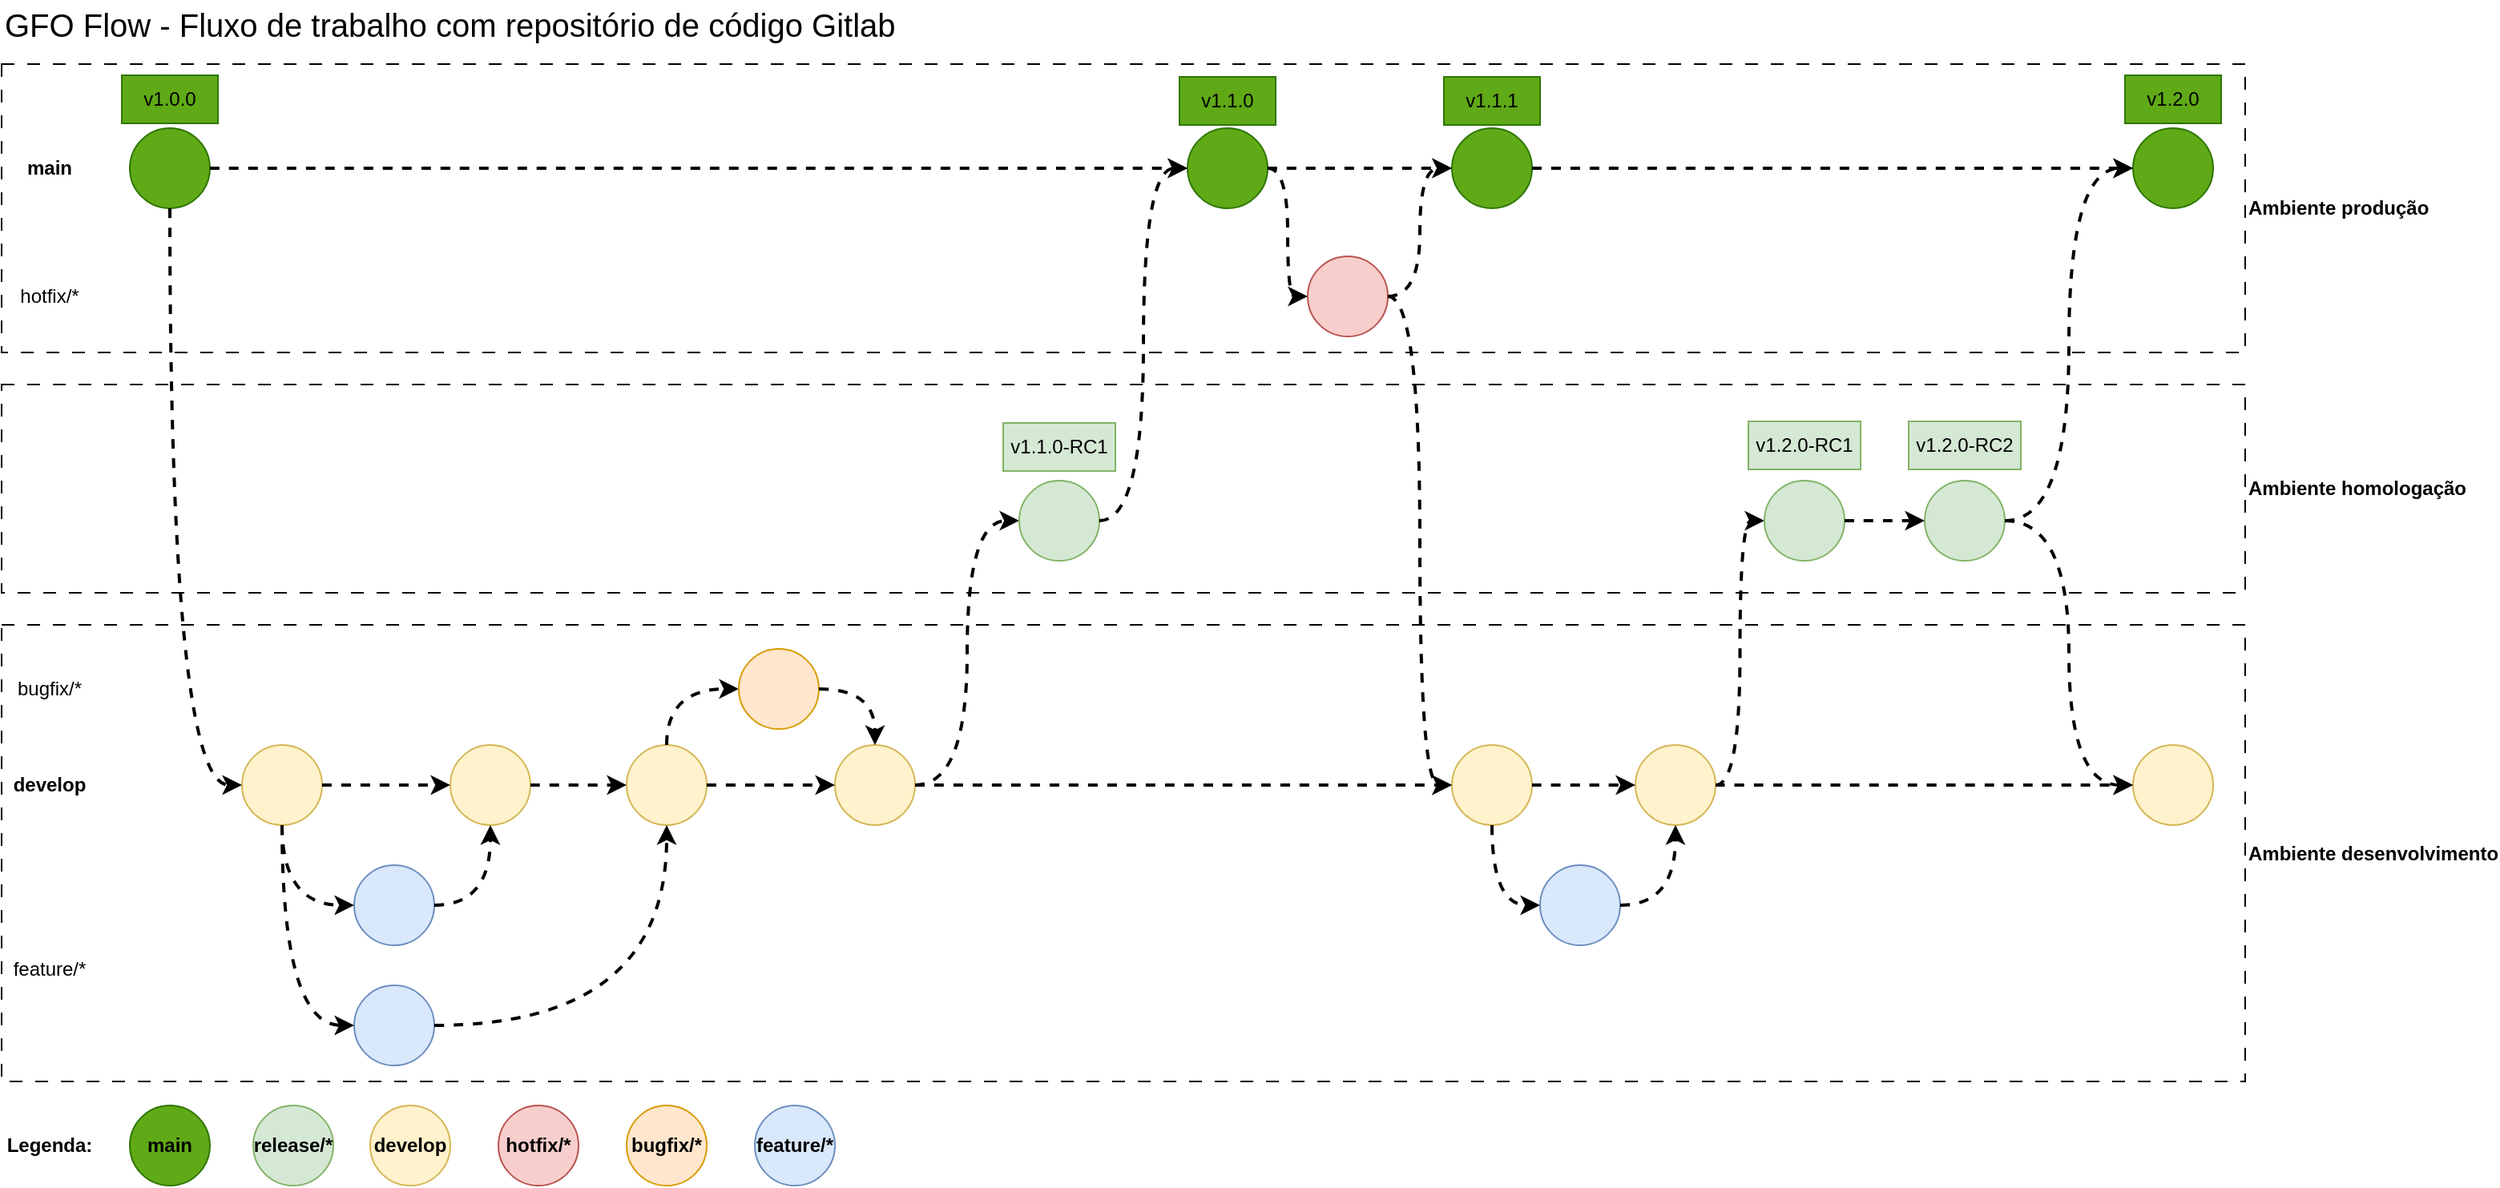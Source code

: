 <mxfile version="26.1.1">
  <diagram name="Página-1" id="yAAzpFQyS6-moK5LKDy-">
    <mxGraphModel dx="2074" dy="841" grid="1" gridSize="10" guides="1" tooltips="1" connect="1" arrows="1" fold="1" page="1" pageScale="1" pageWidth="1200" pageHeight="1600" math="0" shadow="0">
      <root>
        <mxCell id="0" />
        <mxCell id="1" parent="0" />
        <mxCell id="1HN_ALmHhBf3XGady2QY-1" value="&lt;b&gt;Ambiente homologação&lt;/b&gt;" style="rounded=0;whiteSpace=wrap;html=1;fillColor=none;dashed=1;dashPattern=8 8;labelPosition=right;verticalLabelPosition=middle;align=left;verticalAlign=middle;" vertex="1" parent="1">
          <mxGeometry x="20" y="350" width="1400" height="130" as="geometry" />
        </mxCell>
        <mxCell id="NYfBf1Peq1otCfuUK5g1-24" value="&lt;b&gt;Ambiente produção&lt;/b&gt;" style="rounded=0;whiteSpace=wrap;html=1;fillColor=none;dashed=1;dashPattern=8 8;labelPosition=right;verticalLabelPosition=middle;align=left;verticalAlign=middle;" parent="1" vertex="1">
          <mxGeometry x="20" y="150" width="1400" height="180" as="geometry" />
        </mxCell>
        <mxCell id="NYfBf1Peq1otCfuUK5g1-10" value="&lt;b&gt;Ambiente desenvolvimento&lt;/b&gt;" style="rounded=0;whiteSpace=wrap;html=1;fillColor=none;dashed=1;dashPattern=8 8;labelPosition=right;verticalLabelPosition=middle;align=left;verticalAlign=middle;" parent="1" vertex="1">
          <mxGeometry x="20" y="500" width="1400" height="285" as="geometry" />
        </mxCell>
        <mxCell id="NYfBf1Peq1otCfuUK5g1-1" value="" style="ellipse;whiteSpace=wrap;html=1;aspect=fixed;fillColor=#60a917;strokeColor=#2D7600;fontColor=#ffffff;" parent="1" vertex="1">
          <mxGeometry x="100" y="190" width="50" height="50" as="geometry" />
        </mxCell>
        <mxCell id="NYfBf1Peq1otCfuUK5g1-4" value="" style="ellipse;whiteSpace=wrap;html=1;aspect=fixed;fillColor=#fff2cc;strokeColor=#d6b656;" parent="1" vertex="1">
          <mxGeometry x="170" y="575" width="50" height="50" as="geometry" />
        </mxCell>
        <mxCell id="NYfBf1Peq1otCfuUK5g1-5" value="&lt;b&gt;main&lt;/b&gt;" style="text;html=1;align=center;verticalAlign=middle;whiteSpace=wrap;rounded=0;" parent="1" vertex="1">
          <mxGeometry x="20" y="200" width="60" height="30" as="geometry" />
        </mxCell>
        <mxCell id="NYfBf1Peq1otCfuUK5g1-6" value="&lt;b&gt;develop&lt;/b&gt;" style="text;html=1;align=center;verticalAlign=middle;whiteSpace=wrap;rounded=0;" parent="1" vertex="1">
          <mxGeometry x="20" y="585" width="60" height="30" as="geometry" />
        </mxCell>
        <mxCell id="NYfBf1Peq1otCfuUK5g1-9" value="" style="endArrow=classic;html=1;rounded=0;exitX=0.5;exitY=1;exitDx=0;exitDy=0;edgeStyle=orthogonalEdgeStyle;curved=1;strokeWidth=2;dashed=1;entryX=0;entryY=0.5;entryDx=0;entryDy=0;" parent="1" source="NYfBf1Peq1otCfuUK5g1-1" target="NYfBf1Peq1otCfuUK5g1-4" edge="1">
          <mxGeometry width="50" height="50" relative="1" as="geometry">
            <mxPoint x="130" y="320" as="sourcePoint" />
            <mxPoint x="220" y="320" as="targetPoint" />
          </mxGeometry>
        </mxCell>
        <mxCell id="NYfBf1Peq1otCfuUK5g1-11" value="" style="ellipse;whiteSpace=wrap;html=1;aspect=fixed;fillColor=#dae8fc;strokeColor=#6c8ebf;" parent="1" vertex="1">
          <mxGeometry x="240" y="650" width="50" height="50" as="geometry" />
        </mxCell>
        <mxCell id="NYfBf1Peq1otCfuUK5g1-12" value="feature/*" style="text;html=1;align=center;verticalAlign=middle;whiteSpace=wrap;rounded=0;" parent="1" vertex="1">
          <mxGeometry x="20" y="700" width="60" height="30" as="geometry" />
        </mxCell>
        <mxCell id="NYfBf1Peq1otCfuUK5g1-13" value="" style="endArrow=classic;html=1;rounded=0;exitX=0.5;exitY=1;exitDx=0;exitDy=0;edgeStyle=orthogonalEdgeStyle;curved=1;strokeWidth=2;dashed=1;entryX=0;entryY=0.5;entryDx=0;entryDy=0;" parent="1" source="NYfBf1Peq1otCfuUK5g1-4" target="NYfBf1Peq1otCfuUK5g1-11" edge="1">
          <mxGeometry width="50" height="50" relative="1" as="geometry">
            <mxPoint x="340" y="647.21" as="sourcePoint" />
            <mxPoint x="430" y="647.21" as="targetPoint" />
          </mxGeometry>
        </mxCell>
        <mxCell id="NYfBf1Peq1otCfuUK5g1-14" value="" style="ellipse;whiteSpace=wrap;html=1;aspect=fixed;fillColor=#dae8fc;strokeColor=#6c8ebf;" parent="1" vertex="1">
          <mxGeometry x="240" y="725" width="50" height="50" as="geometry" />
        </mxCell>
        <mxCell id="NYfBf1Peq1otCfuUK5g1-15" value="" style="endArrow=classic;html=1;rounded=0;exitX=0.5;exitY=1;exitDx=0;exitDy=0;edgeStyle=orthogonalEdgeStyle;curved=1;strokeWidth=2;dashed=1;entryX=0;entryY=0.5;entryDx=0;entryDy=0;" parent="1" source="NYfBf1Peq1otCfuUK5g1-4" target="NYfBf1Peq1otCfuUK5g1-14" edge="1">
          <mxGeometry width="50" height="50" relative="1" as="geometry">
            <mxPoint x="140" y="845" as="sourcePoint" />
            <mxPoint x="230" y="845" as="targetPoint" />
          </mxGeometry>
        </mxCell>
        <mxCell id="NYfBf1Peq1otCfuUK5g1-16" value="" style="ellipse;whiteSpace=wrap;html=1;aspect=fixed;fillColor=#fff2cc;strokeColor=#d6b656;" parent="1" vertex="1">
          <mxGeometry x="300" y="575" width="50" height="50" as="geometry" />
        </mxCell>
        <mxCell id="NYfBf1Peq1otCfuUK5g1-17" value="" style="endArrow=classic;html=1;rounded=0;exitX=1;exitY=0.5;exitDx=0;exitDy=0;edgeStyle=orthogonalEdgeStyle;curved=1;strokeWidth=2;dashed=1;entryX=0;entryY=0.5;entryDx=0;entryDy=0;" parent="1" source="NYfBf1Peq1otCfuUK5g1-4" target="NYfBf1Peq1otCfuUK5g1-16" edge="1">
          <mxGeometry width="50" height="50" relative="1" as="geometry">
            <mxPoint x="140" y="845" as="sourcePoint" />
            <mxPoint x="230" y="845" as="targetPoint" />
          </mxGeometry>
        </mxCell>
        <mxCell id="NYfBf1Peq1otCfuUK5g1-18" value="" style="endArrow=classic;html=1;rounded=0;exitX=1;exitY=0.5;exitDx=0;exitDy=0;edgeStyle=orthogonalEdgeStyle;curved=1;strokeWidth=2;dashed=1;" parent="1" source="NYfBf1Peq1otCfuUK5g1-11" target="NYfBf1Peq1otCfuUK5g1-16" edge="1">
          <mxGeometry width="50" height="50" relative="1" as="geometry">
            <mxPoint x="140" y="845" as="sourcePoint" />
            <mxPoint x="230" y="845" as="targetPoint" />
          </mxGeometry>
        </mxCell>
        <mxCell id="NYfBf1Peq1otCfuUK5g1-19" value="" style="ellipse;whiteSpace=wrap;html=1;aspect=fixed;fillColor=#fff2cc;strokeColor=#d6b656;" parent="1" vertex="1">
          <mxGeometry x="410" y="575" width="50" height="50" as="geometry" />
        </mxCell>
        <mxCell id="NYfBf1Peq1otCfuUK5g1-20" value="" style="endArrow=classic;html=1;rounded=0;edgeStyle=orthogonalEdgeStyle;curved=1;strokeWidth=2;dashed=1;entryX=0;entryY=0.5;entryDx=0;entryDy=0;exitX=1;exitY=0.5;exitDx=0;exitDy=0;" parent="1" source="NYfBf1Peq1otCfuUK5g1-16" target="NYfBf1Peq1otCfuUK5g1-19" edge="1">
          <mxGeometry width="50" height="50" relative="1" as="geometry">
            <mxPoint x="476" y="590" as="sourcePoint" />
            <mxPoint x="345" y="845" as="targetPoint" />
          </mxGeometry>
        </mxCell>
        <mxCell id="NYfBf1Peq1otCfuUK5g1-21" value="" style="endArrow=classic;html=1;rounded=0;exitX=1;exitY=0.5;exitDx=0;exitDy=0;edgeStyle=orthogonalEdgeStyle;curved=1;strokeWidth=2;dashed=1;entryX=0.5;entryY=1;entryDx=0;entryDy=0;" parent="1" source="NYfBf1Peq1otCfuUK5g1-14" target="NYfBf1Peq1otCfuUK5g1-19" edge="1">
          <mxGeometry width="50" height="50" relative="1" as="geometry">
            <mxPoint x="460" y="815" as="sourcePoint" />
            <mxPoint x="550" y="815" as="targetPoint" />
          </mxGeometry>
        </mxCell>
        <mxCell id="NYfBf1Peq1otCfuUK5g1-22" value="" style="ellipse;whiteSpace=wrap;html=1;aspect=fixed;fillColor=#fff2cc;strokeColor=#d6b656;" parent="1" vertex="1">
          <mxGeometry x="925" y="575" width="50" height="50" as="geometry" />
        </mxCell>
        <mxCell id="NYfBf1Peq1otCfuUK5g1-23" value="" style="endArrow=classic;html=1;rounded=0;edgeStyle=orthogonalEdgeStyle;curved=1;strokeWidth=2;dashed=1;entryX=0;entryY=0.5;entryDx=0;entryDy=0;exitX=0.5;exitY=0;exitDx=0;exitDy=0;" parent="1" source="NYfBf1Peq1otCfuUK5g1-19" target="NYfBf1Peq1otCfuUK5g1-25" edge="1">
          <mxGeometry width="50" height="50" relative="1" as="geometry">
            <mxPoint x="650" y="590" as="sourcePoint" />
            <mxPoint x="519" y="845" as="targetPoint" />
          </mxGeometry>
        </mxCell>
        <mxCell id="NYfBf1Peq1otCfuUK5g1-25" value="" style="ellipse;whiteSpace=wrap;html=1;aspect=fixed;fillColor=#ffe6cc;strokeColor=#d79b00;" parent="1" vertex="1">
          <mxGeometry x="480" y="515" width="50" height="50" as="geometry" />
        </mxCell>
        <mxCell id="NYfBf1Peq1otCfuUK5g1-27" value="bugfix/*" style="text;html=1;align=center;verticalAlign=middle;whiteSpace=wrap;rounded=0;" parent="1" vertex="1">
          <mxGeometry x="20" y="525" width="60" height="30" as="geometry" />
        </mxCell>
        <mxCell id="NYfBf1Peq1otCfuUK5g1-28" value="" style="ellipse;whiteSpace=wrap;html=1;aspect=fixed;fillColor=#f8cecc;strokeColor=#b85450;" parent="1" vertex="1">
          <mxGeometry x="835" y="270" width="50" height="50" as="geometry" />
        </mxCell>
        <mxCell id="NYfBf1Peq1otCfuUK5g1-29" value="hotfix/*" style="text;html=1;align=center;verticalAlign=middle;whiteSpace=wrap;rounded=0;" parent="1" vertex="1">
          <mxGeometry x="20" y="280" width="60" height="30" as="geometry" />
        </mxCell>
        <mxCell id="NYfBf1Peq1otCfuUK5g1-31" value="" style="ellipse;whiteSpace=wrap;html=1;aspect=fixed;fillColor=#60a917;strokeColor=#2D7600;fontColor=#ffffff;" parent="1" vertex="1">
          <mxGeometry x="925" y="190" width="50" height="50" as="geometry" />
        </mxCell>
        <mxCell id="NYfBf1Peq1otCfuUK5g1-32" value="" style="endArrow=classic;html=1;rounded=0;edgeStyle=orthogonalEdgeStyle;curved=1;strokeWidth=2;dashed=1;entryX=0;entryY=0.5;entryDx=0;entryDy=0;exitX=1;exitY=0.5;exitDx=0;exitDy=0;" parent="1" source="NYfBf1Peq1otCfuUK5g1-28" target="NYfBf1Peq1otCfuUK5g1-22" edge="1">
          <mxGeometry width="50" height="50" relative="1" as="geometry">
            <mxPoint x="895" y="297" as="sourcePoint" />
            <mxPoint x="1365" y="405" as="targetPoint" />
          </mxGeometry>
        </mxCell>
        <mxCell id="NYfBf1Peq1otCfuUK5g1-33" value="" style="ellipse;whiteSpace=wrap;html=1;aspect=fixed;fillColor=#60a917;strokeColor=#2D7600;fontColor=#ffffff;" parent="1" vertex="1">
          <mxGeometry x="1350" y="190" width="50" height="50" as="geometry" />
        </mxCell>
        <mxCell id="NYfBf1Peq1otCfuUK5g1-35" value="" style="ellipse;whiteSpace=wrap;html=1;aspect=fixed;fillColor=#fff2cc;strokeColor=#d6b656;" parent="1" vertex="1">
          <mxGeometry x="1039.5" y="575" width="50" height="50" as="geometry" />
        </mxCell>
        <mxCell id="NYfBf1Peq1otCfuUK5g1-36" value="v1.0.0" style="text;html=1;align=center;verticalAlign=middle;whiteSpace=wrap;rounded=0;strokeColor=#2D7600;fillColor=#60a917;fontColor=#000000;" parent="1" vertex="1">
          <mxGeometry x="95" y="157" width="60" height="30" as="geometry" />
        </mxCell>
        <mxCell id="NYfBf1Peq1otCfuUK5g1-37" value="v1.1.0" style="text;html=1;align=center;verticalAlign=middle;whiteSpace=wrap;rounded=0;strokeColor=#2D7600;fillColor=#60a917;fontColor=#000000;" parent="1" vertex="1">
          <mxGeometry x="755" y="158" width="60" height="30" as="geometry" />
        </mxCell>
        <mxCell id="NYfBf1Peq1otCfuUK5g1-38" value="" style="endArrow=classic;html=1;rounded=0;exitX=1;exitY=0.5;exitDx=0;exitDy=0;edgeStyle=orthogonalEdgeStyle;curved=1;strokeWidth=2;dashed=1;entryX=0;entryY=0.5;entryDx=0;entryDy=0;" parent="1" source="NYfBf1Peq1otCfuUK5g1-35" target="1HN_ALmHhBf3XGady2QY-6" edge="1">
          <mxGeometry width="50" height="50" relative="1" as="geometry">
            <mxPoint x="1535" y="600" as="sourcePoint" />
            <mxPoint x="1625" y="600" as="targetPoint" />
          </mxGeometry>
        </mxCell>
        <mxCell id="NYfBf1Peq1otCfuUK5g1-39" value="" style="ellipse;whiteSpace=wrap;html=1;aspect=fixed;fillColor=#60a917;strokeColor=#2D7600;fontColor=#ffffff;" parent="1" vertex="1">
          <mxGeometry x="760" y="190" width="50" height="50" as="geometry" />
        </mxCell>
        <mxCell id="NYfBf1Peq1otCfuUK5g1-40" value="" style="ellipse;whiteSpace=wrap;html=1;aspect=fixed;fillColor=#fff2cc;strokeColor=#d6b656;" parent="1" vertex="1">
          <mxGeometry x="540" y="575" width="50" height="50" as="geometry" />
        </mxCell>
        <mxCell id="NYfBf1Peq1otCfuUK5g1-41" value="" style="endArrow=classic;html=1;rounded=0;exitX=1;exitY=0.5;exitDx=0;exitDy=0;edgeStyle=orthogonalEdgeStyle;curved=1;strokeWidth=2;dashed=1;entryX=0.5;entryY=0;entryDx=0;entryDy=0;" parent="1" source="NYfBf1Peq1otCfuUK5g1-25" target="NYfBf1Peq1otCfuUK5g1-40" edge="1">
          <mxGeometry width="50" height="50" relative="1" as="geometry">
            <mxPoint x="590" y="555" as="sourcePoint" />
            <mxPoint x="680" y="555" as="targetPoint" />
          </mxGeometry>
        </mxCell>
        <mxCell id="NYfBf1Peq1otCfuUK5g1-42" value="" style="endArrow=classic;html=1;rounded=0;exitX=1;exitY=0.5;exitDx=0;exitDy=0;edgeStyle=orthogonalEdgeStyle;curved=1;strokeWidth=2;dashed=1;entryX=0;entryY=0.5;entryDx=0;entryDy=0;" parent="1" source="NYfBf1Peq1otCfuUK5g1-40" target="1HN_ALmHhBf3XGady2QY-2" edge="1">
          <mxGeometry width="50" height="50" relative="1" as="geometry">
            <mxPoint x="1070" y="445.0" as="sourcePoint" />
            <mxPoint x="1160" y="445.0" as="targetPoint" />
          </mxGeometry>
        </mxCell>
        <mxCell id="NYfBf1Peq1otCfuUK5g1-43" value="v1.1.1" style="text;html=1;align=center;verticalAlign=middle;whiteSpace=wrap;rounded=0;strokeColor=#2D7600;fillColor=#60a917;fontColor=#000000;" parent="1" vertex="1">
          <mxGeometry x="920" y="158" width="60" height="30" as="geometry" />
        </mxCell>
        <mxCell id="NYfBf1Peq1otCfuUK5g1-44" value="" style="endArrow=classic;html=1;rounded=0;exitX=1;exitY=0.5;exitDx=0;exitDy=0;edgeStyle=orthogonalEdgeStyle;curved=1;strokeWidth=2;dashed=1;entryX=0;entryY=0.5;entryDx=0;entryDy=0;" parent="1" source="NYfBf1Peq1otCfuUK5g1-39" target="NYfBf1Peq1otCfuUK5g1-28" edge="1">
          <mxGeometry width="50" height="50" relative="1" as="geometry">
            <mxPoint x="555" y="239.17" as="sourcePoint" />
            <mxPoint x="645" y="239.17" as="targetPoint" />
          </mxGeometry>
        </mxCell>
        <mxCell id="NYfBf1Peq1otCfuUK5g1-45" value="" style="endArrow=classic;html=1;rounded=0;exitX=1;exitY=0.5;exitDx=0;exitDy=0;edgeStyle=orthogonalEdgeStyle;curved=1;strokeWidth=2;dashed=1;entryX=0;entryY=0.5;entryDx=0;entryDy=0;" parent="1" source="NYfBf1Peq1otCfuUK5g1-28" target="NYfBf1Peq1otCfuUK5g1-31" edge="1">
          <mxGeometry width="50" height="50" relative="1" as="geometry">
            <mxPoint x="1295" y="399.71" as="sourcePoint" />
            <mxPoint x="1385" y="399.71" as="targetPoint" />
          </mxGeometry>
        </mxCell>
        <mxCell id="NYfBf1Peq1otCfuUK5g1-47" value="" style="endArrow=classic;html=1;rounded=0;exitX=1;exitY=0.5;exitDx=0;exitDy=0;edgeStyle=orthogonalEdgeStyle;curved=1;strokeWidth=2;dashed=1;entryX=0;entryY=0.5;entryDx=0;entryDy=0;" parent="1" source="NYfBf1Peq1otCfuUK5g1-1" target="NYfBf1Peq1otCfuUK5g1-39" edge="1">
          <mxGeometry width="50" height="50" relative="1" as="geometry">
            <mxPoint x="1170" y="409.71" as="sourcePoint" />
            <mxPoint x="1260" y="409.71" as="targetPoint" />
          </mxGeometry>
        </mxCell>
        <mxCell id="NYfBf1Peq1otCfuUK5g1-48" value="" style="ellipse;whiteSpace=wrap;html=1;aspect=fixed;fillColor=#dae8fc;strokeColor=#6c8ebf;" parent="1" vertex="1">
          <mxGeometry x="980" y="650" width="50" height="50" as="geometry" />
        </mxCell>
        <mxCell id="NYfBf1Peq1otCfuUK5g1-49" value="" style="endArrow=classic;html=1;rounded=0;exitX=0.5;exitY=1;exitDx=0;exitDy=0;edgeStyle=orthogonalEdgeStyle;curved=1;strokeWidth=2;dashed=1;entryX=0;entryY=0.5;entryDx=0;entryDy=0;" parent="1" source="NYfBf1Peq1otCfuUK5g1-22" target="NYfBf1Peq1otCfuUK5g1-48" edge="1">
          <mxGeometry width="50" height="50" relative="1" as="geometry">
            <mxPoint x="944.5" y="650" as="sourcePoint" />
            <mxPoint x="1179.5" y="672.21" as="targetPoint" />
          </mxGeometry>
        </mxCell>
        <mxCell id="NYfBf1Peq1otCfuUK5g1-50" value="" style="endArrow=classic;html=1;rounded=0;exitX=1;exitY=0.5;exitDx=0;exitDy=0;edgeStyle=orthogonalEdgeStyle;curved=1;strokeWidth=2;dashed=1;entryX=0.5;entryY=1;entryDx=0;entryDy=0;" parent="1" source="NYfBf1Peq1otCfuUK5g1-48" target="NYfBf1Peq1otCfuUK5g1-35" edge="1">
          <mxGeometry width="50" height="50" relative="1" as="geometry">
            <mxPoint x="889.5" y="870" as="sourcePoint" />
            <mxPoint x="1074.5" y="650" as="targetPoint" />
          </mxGeometry>
        </mxCell>
        <mxCell id="NYfBf1Peq1otCfuUK5g1-51" value="v1.2.0" style="text;html=1;align=center;verticalAlign=middle;whiteSpace=wrap;rounded=0;strokeColor=#2D7600;fillColor=#60a917;fontColor=#000000;" parent="1" vertex="1">
          <mxGeometry x="1345" y="157" width="60" height="30" as="geometry" />
        </mxCell>
        <mxCell id="NYfBf1Peq1otCfuUK5g1-52" value="" style="endArrow=classic;html=1;rounded=0;exitX=1;exitY=0.5;exitDx=0;exitDy=0;edgeStyle=orthogonalEdgeStyle;curved=1;strokeWidth=2;dashed=1;entryX=0;entryY=0.5;entryDx=0;entryDy=0;" parent="1" source="NYfBf1Peq1otCfuUK5g1-39" target="NYfBf1Peq1otCfuUK5g1-31" edge="1">
          <mxGeometry width="50" height="50" relative="1" as="geometry">
            <mxPoint x="1295" y="399.71" as="sourcePoint" />
            <mxPoint x="1385" y="399.71" as="targetPoint" />
          </mxGeometry>
        </mxCell>
        <mxCell id="NYfBf1Peq1otCfuUK5g1-53" value="" style="endArrow=classic;html=1;rounded=0;exitX=1;exitY=0.5;exitDx=0;exitDy=0;edgeStyle=orthogonalEdgeStyle;curved=1;strokeWidth=2;dashed=1;entryX=0;entryY=0.5;entryDx=0;entryDy=0;" parent="1" source="NYfBf1Peq1otCfuUK5g1-31" target="NYfBf1Peq1otCfuUK5g1-33" edge="1">
          <mxGeometry width="50" height="50" relative="1" as="geometry">
            <mxPoint x="1295" y="399.71" as="sourcePoint" />
            <mxPoint x="1385" y="399.71" as="targetPoint" />
          </mxGeometry>
        </mxCell>
        <mxCell id="NYfBf1Peq1otCfuUK5g1-54" value="" style="endArrow=classic;html=1;rounded=0;exitX=1;exitY=0.5;exitDx=0;exitDy=0;edgeStyle=orthogonalEdgeStyle;curved=1;strokeWidth=2;dashed=1;entryX=0;entryY=0.5;entryDx=0;entryDy=0;" parent="1" source="NYfBf1Peq1otCfuUK5g1-19" target="NYfBf1Peq1otCfuUK5g1-40" edge="1">
          <mxGeometry width="50" height="50" relative="1" as="geometry">
            <mxPoint x="1170" y="810" as="sourcePoint" />
            <mxPoint x="1260" y="810" as="targetPoint" />
          </mxGeometry>
        </mxCell>
        <mxCell id="NYfBf1Peq1otCfuUK5g1-55" value="" style="endArrow=classic;html=1;rounded=0;exitX=1;exitY=0.5;exitDx=0;exitDy=0;edgeStyle=orthogonalEdgeStyle;curved=1;strokeWidth=2;dashed=1;entryX=0;entryY=0.5;entryDx=0;entryDy=0;" parent="1" source="NYfBf1Peq1otCfuUK5g1-40" target="NYfBf1Peq1otCfuUK5g1-22" edge="1">
          <mxGeometry width="50" height="50" relative="1" as="geometry">
            <mxPoint x="1060" y="840" as="sourcePoint" />
            <mxPoint x="1150" y="840" as="targetPoint" />
          </mxGeometry>
        </mxCell>
        <mxCell id="NYfBf1Peq1otCfuUK5g1-56" value="" style="endArrow=classic;html=1;rounded=0;exitX=1;exitY=0.5;exitDx=0;exitDy=0;edgeStyle=orthogonalEdgeStyle;curved=1;strokeWidth=2;dashed=1;entryX=0;entryY=0.5;entryDx=0;entryDy=0;" parent="1" source="NYfBf1Peq1otCfuUK5g1-22" target="NYfBf1Peq1otCfuUK5g1-35" edge="1">
          <mxGeometry width="50" height="50" relative="1" as="geometry">
            <mxPoint x="1295" y="539.71" as="sourcePoint" />
            <mxPoint x="1385" y="539.71" as="targetPoint" />
          </mxGeometry>
        </mxCell>
        <mxCell id="NYfBf1Peq1otCfuUK5g1-57" value="&lt;b&gt;release/*&lt;/b&gt;" style="ellipse;whiteSpace=wrap;html=1;aspect=fixed;fillColor=#d5e8d4;strokeColor=#82b366;" parent="1" vertex="1">
          <mxGeometry x="177" y="800" width="50" height="50" as="geometry" />
        </mxCell>
        <mxCell id="NYfBf1Peq1otCfuUK5g1-58" value="&lt;b&gt;hotfix/*&lt;/b&gt;" style="ellipse;whiteSpace=wrap;html=1;aspect=fixed;fillColor=#f8cecc;strokeColor=#b85450;" parent="1" vertex="1">
          <mxGeometry x="330" y="800" width="50" height="50" as="geometry" />
        </mxCell>
        <mxCell id="NYfBf1Peq1otCfuUK5g1-59" value="&lt;b&gt;develop&lt;/b&gt;" style="ellipse;whiteSpace=wrap;html=1;aspect=fixed;fillColor=#fff2cc;strokeColor=#d6b656;" parent="1" vertex="1">
          <mxGeometry x="250" y="800" width="50" height="50" as="geometry" />
        </mxCell>
        <mxCell id="NYfBf1Peq1otCfuUK5g1-60" value="&lt;b&gt;Legenda:&lt;/b&gt;" style="text;html=1;align=center;verticalAlign=middle;whiteSpace=wrap;rounded=0;" parent="1" vertex="1">
          <mxGeometry x="20" y="810" width="60" height="30" as="geometry" />
        </mxCell>
        <mxCell id="NYfBf1Peq1otCfuUK5g1-61" value="&lt;b&gt;bugfix/*&lt;/b&gt;" style="ellipse;whiteSpace=wrap;html=1;aspect=fixed;fillColor=#ffe6cc;strokeColor=#d79b00;" parent="1" vertex="1">
          <mxGeometry x="410" y="800" width="50" height="50" as="geometry" />
        </mxCell>
        <mxCell id="NYfBf1Peq1otCfuUK5g1-62" value="&lt;b&gt;feature/*&lt;/b&gt;" style="ellipse;whiteSpace=wrap;html=1;aspect=fixed;fillColor=#dae8fc;strokeColor=#6c8ebf;" parent="1" vertex="1">
          <mxGeometry x="490" y="800" width="50" height="50" as="geometry" />
        </mxCell>
        <mxCell id="NYfBf1Peq1otCfuUK5g1-65" value="" style="ellipse;whiteSpace=wrap;html=1;aspect=fixed;fillColor=#fff2cc;strokeColor=#d6b656;" parent="1" vertex="1">
          <mxGeometry x="1350" y="575" width="50" height="50" as="geometry" />
        </mxCell>
        <mxCell id="NYfBf1Peq1otCfuUK5g1-67" value="" style="endArrow=classic;html=1;rounded=0;exitX=1;exitY=0.5;exitDx=0;exitDy=0;edgeStyle=orthogonalEdgeStyle;curved=1;strokeWidth=2;dashed=1;entryX=0;entryY=0.5;entryDx=0;entryDy=0;" parent="1" source="NYfBf1Peq1otCfuUK5g1-35" target="NYfBf1Peq1otCfuUK5g1-65" edge="1">
          <mxGeometry width="50" height="50" relative="1" as="geometry">
            <mxPoint x="999" y="610" as="sourcePoint" />
            <mxPoint x="1050" y="610" as="targetPoint" />
          </mxGeometry>
        </mxCell>
        <mxCell id="NYfBf1Peq1otCfuUK5g1-68" value="&lt;font style=&quot;font-size: 20px;&quot;&gt;GFO Flow - Fluxo de trabalho com repositório de código Gitlab&lt;/font&gt;" style="text;html=1;align=left;verticalAlign=middle;whiteSpace=wrap;rounded=0;" parent="1" vertex="1">
          <mxGeometry x="20" y="110" width="570" height="30" as="geometry" />
        </mxCell>
        <mxCell id="1HN_ALmHhBf3XGady2QY-2" value="" style="ellipse;whiteSpace=wrap;html=1;aspect=fixed;fillColor=#d5e8d4;strokeColor=#82b366;" vertex="1" parent="1">
          <mxGeometry x="655" y="410" width="50" height="50" as="geometry" />
        </mxCell>
        <mxCell id="1HN_ALmHhBf3XGady2QY-3" value="" style="endArrow=classic;html=1;rounded=0;exitX=1;exitY=0.5;exitDx=0;exitDy=0;edgeStyle=orthogonalEdgeStyle;curved=1;strokeWidth=2;dashed=1;entryX=0;entryY=0.5;entryDx=0;entryDy=0;" edge="1" parent="1" source="1HN_ALmHhBf3XGady2QY-2" target="NYfBf1Peq1otCfuUK5g1-39">
          <mxGeometry width="50" height="50" relative="1" as="geometry">
            <mxPoint x="810" y="405" as="sourcePoint" />
            <mxPoint x="770" y="415" as="targetPoint" />
          </mxGeometry>
        </mxCell>
        <mxCell id="1HN_ALmHhBf3XGady2QY-4" value="&lt;b&gt;main&lt;/b&gt;" style="ellipse;whiteSpace=wrap;html=1;aspect=fixed;fillColor=#60a917;strokeColor=#2D7600;fontColor=light-dark(#000000, #121212);" vertex="1" parent="1">
          <mxGeometry x="100" y="800" width="50" height="50" as="geometry" />
        </mxCell>
        <mxCell id="1HN_ALmHhBf3XGady2QY-5" value="v1.1.0-RC1" style="text;html=1;align=center;verticalAlign=middle;whiteSpace=wrap;rounded=0;strokeColor=#82b366;fillColor=#d5e8d4;" vertex="1" parent="1">
          <mxGeometry x="645" y="374" width="70" height="30" as="geometry" />
        </mxCell>
        <mxCell id="1HN_ALmHhBf3XGady2QY-6" value="" style="ellipse;whiteSpace=wrap;html=1;aspect=fixed;fillColor=#d5e8d4;strokeColor=#82b366;" vertex="1" parent="1">
          <mxGeometry x="1120" y="410" width="50" height="50" as="geometry" />
        </mxCell>
        <mxCell id="1HN_ALmHhBf3XGady2QY-7" value="v1.2.0-RC1" style="text;html=1;align=center;verticalAlign=middle;whiteSpace=wrap;rounded=0;strokeColor=#82b366;fillColor=#d5e8d4;" vertex="1" parent="1">
          <mxGeometry x="1110" y="373" width="70" height="30" as="geometry" />
        </mxCell>
        <mxCell id="1HN_ALmHhBf3XGady2QY-9" value="" style="ellipse;whiteSpace=wrap;html=1;aspect=fixed;fillColor=#d5e8d4;strokeColor=#82b366;" vertex="1" parent="1">
          <mxGeometry x="1220" y="410" width="50" height="50" as="geometry" />
        </mxCell>
        <mxCell id="1HN_ALmHhBf3XGady2QY-10" value="v1.2.0-RC2" style="text;html=1;align=center;verticalAlign=middle;whiteSpace=wrap;rounded=0;strokeColor=#82b366;fillColor=#d5e8d4;" vertex="1" parent="1">
          <mxGeometry x="1210" y="373" width="70" height="30" as="geometry" />
        </mxCell>
        <mxCell id="1HN_ALmHhBf3XGady2QY-11" value="" style="endArrow=classic;html=1;rounded=0;exitX=1;exitY=0.5;exitDx=0;exitDy=0;edgeStyle=orthogonalEdgeStyle;curved=1;strokeWidth=2;dashed=1;entryX=0;entryY=0.5;entryDx=0;entryDy=0;" edge="1" parent="1" source="1HN_ALmHhBf3XGady2QY-6" target="1HN_ALmHhBf3XGady2QY-9">
          <mxGeometry width="50" height="50" relative="1" as="geometry">
            <mxPoint x="1100" y="610" as="sourcePoint" />
            <mxPoint x="1130" y="445" as="targetPoint" />
          </mxGeometry>
        </mxCell>
        <mxCell id="1HN_ALmHhBf3XGady2QY-12" value="" style="endArrow=classic;html=1;rounded=0;exitX=1;exitY=0.5;exitDx=0;exitDy=0;edgeStyle=orthogonalEdgeStyle;curved=1;strokeWidth=2;dashed=1;entryX=0;entryY=0.5;entryDx=0;entryDy=0;" edge="1" parent="1" source="1HN_ALmHhBf3XGady2QY-9" target="NYfBf1Peq1otCfuUK5g1-33">
          <mxGeometry width="50" height="50" relative="1" as="geometry">
            <mxPoint x="1100" y="610" as="sourcePoint" />
            <mxPoint x="1130" y="445" as="targetPoint" />
          </mxGeometry>
        </mxCell>
        <mxCell id="1HN_ALmHhBf3XGady2QY-13" value="" style="endArrow=classic;html=1;rounded=0;exitX=1;exitY=0.5;exitDx=0;exitDy=0;edgeStyle=orthogonalEdgeStyle;curved=1;strokeWidth=2;dashed=1;entryX=0;entryY=0.5;entryDx=0;entryDy=0;" edge="1" parent="1" source="1HN_ALmHhBf3XGady2QY-9" target="NYfBf1Peq1otCfuUK5g1-65">
          <mxGeometry width="50" height="50" relative="1" as="geometry">
            <mxPoint x="1280" y="445" as="sourcePoint" />
            <mxPoint x="1360" y="225" as="targetPoint" />
          </mxGeometry>
        </mxCell>
      </root>
    </mxGraphModel>
  </diagram>
</mxfile>
